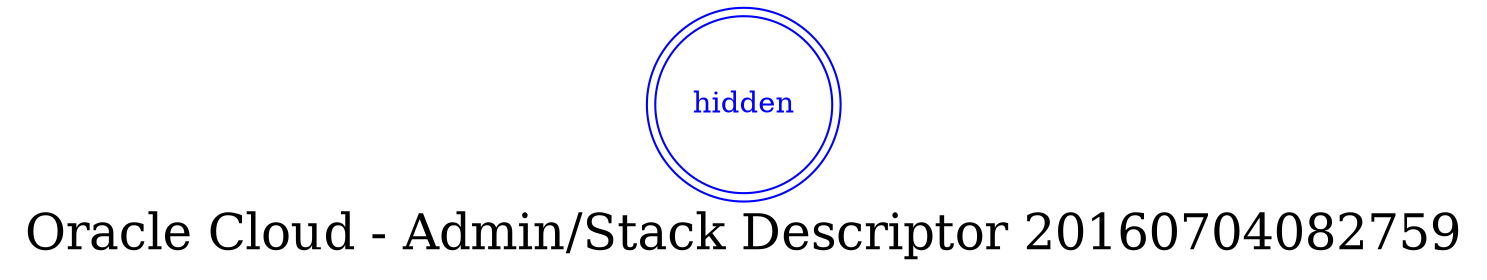 digraph LexiconGraph {
graph[label="Oracle Cloud - Admin/Stack Descriptor 20160704082759", fontsize=24]
splines=true
"hidden" [color=blue, fontcolor=blue, shape=doublecircle]
}
